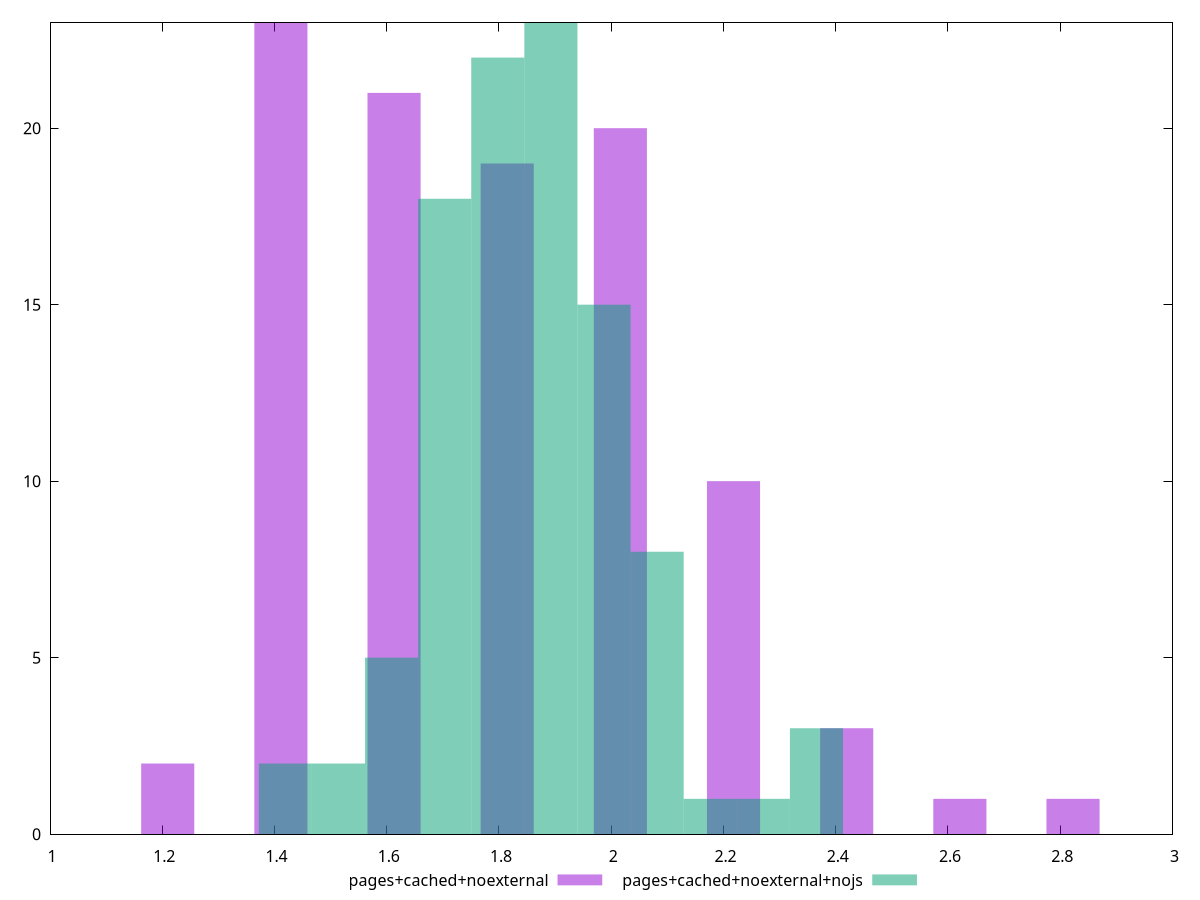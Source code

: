 $_pagesCachedNoexternal <<EOF
2.217871498415883 10
1.4113727717191984 23
1.2097480900450273 2
1.8146221350675407 19
2.016246816741712 20
1.6129974533933695 21
2.4194961800900545 3
2.822745543438397 1
2.6211208617642257 1
EOF
$_pagesCachedNoexternalNojs <<EOF
1.5139867689243398 2
1.4193625958665685 2
1.7032351150398823 18
2.0817318072709674 8
1.987107634213196 15
1.8924834611554249 23
2.1763559803287387 1
1.7978592880976536 22
1.608610941982111 5
2.3656043264442808 3
2.2709801533865095 1
EOF
set key outside below
set terminal pngcairo
set output "report_00006_2020-11-02T20-21-41.718Z/server-response-time/server-response-time_pages+cached+noexternal_pages+cached+noexternal+nojs+hist.png"
set boxwidth 0.09462417305777124
set style fill transparent solid 0.5 noborder
set yrange [0:23]
plot $_pagesCachedNoexternal title "pages+cached+noexternal" with boxes ,$_pagesCachedNoexternalNojs title "pages+cached+noexternal+nojs" with boxes ,